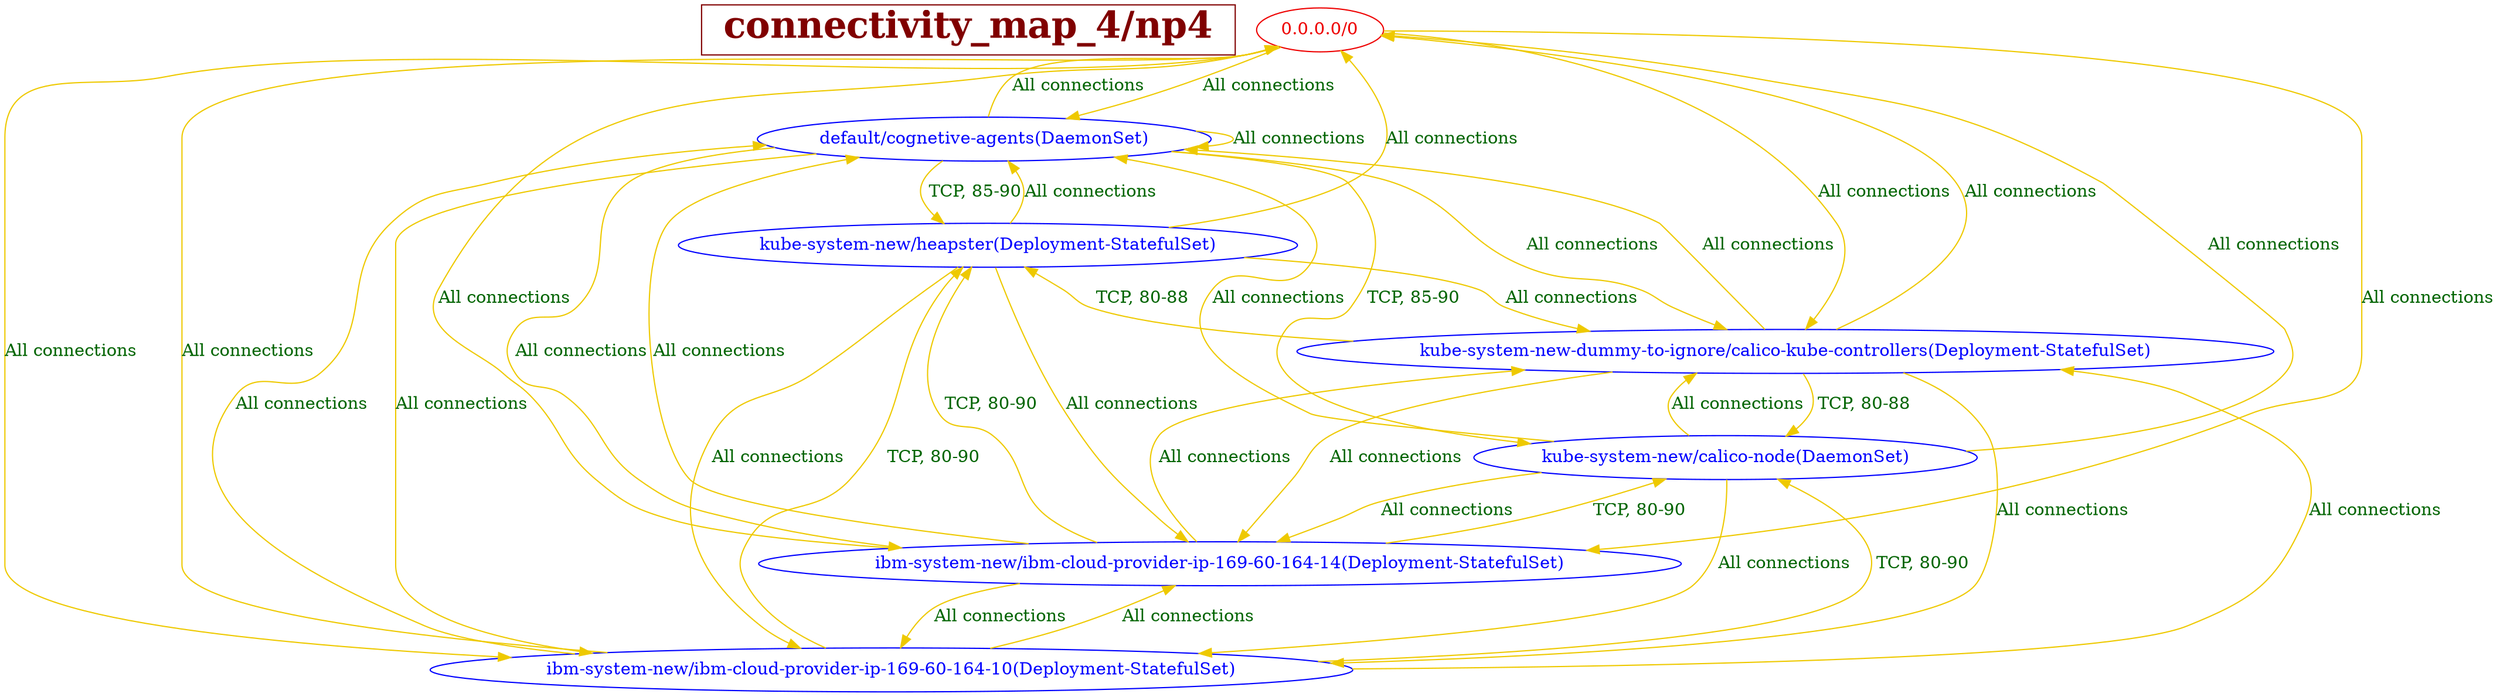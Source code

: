 // The Connectivity Graph of np4
digraph {
	HEADER [shape="box" label=< <B>connectivity_map_4/np4</B> > fontsize=30 color=webmaroon fontcolor=webmaroon];
	"0.0.0.0/0" [label="0.0.0.0/0" color="red2" fontcolor="red2"]
	"default/cognetive-agents(DaemonSet)" [label="default/cognetive-agents(DaemonSet)" color="blue" fontcolor="blue"]
	"ibm-system-new/ibm-cloud-provider-ip-169-60-164-10(Deployment-StatefulSet)" [label="ibm-system-new/ibm-cloud-provider-ip-169-60-164-10(Deployment-StatefulSet)" color="blue" fontcolor="blue"]
	"ibm-system-new/ibm-cloud-provider-ip-169-60-164-14(Deployment-StatefulSet)" [label="ibm-system-new/ibm-cloud-provider-ip-169-60-164-14(Deployment-StatefulSet)" color="blue" fontcolor="blue"]
	"kube-system-new-dummy-to-ignore/calico-kube-controllers(Deployment-StatefulSet)" [label="kube-system-new-dummy-to-ignore/calico-kube-controllers(Deployment-StatefulSet)" color="blue" fontcolor="blue"]
	"kube-system-new/calico-node(DaemonSet)" [label="kube-system-new/calico-node(DaemonSet)" color="blue" fontcolor="blue"]
	"kube-system-new/heapster(Deployment-StatefulSet)" [label="kube-system-new/heapster(Deployment-StatefulSet)" color="blue" fontcolor="blue"]
	"0.0.0.0/0" -> "default/cognetive-agents(DaemonSet)" [label="All connections" color="gold2" fontcolor="darkgreen"]
	"0.0.0.0/0" -> "ibm-system-new/ibm-cloud-provider-ip-169-60-164-10(Deployment-StatefulSet)" [label="All connections" color="gold2" fontcolor="darkgreen"]
	"0.0.0.0/0" -> "ibm-system-new/ibm-cloud-provider-ip-169-60-164-14(Deployment-StatefulSet)" [label="All connections" color="gold2" fontcolor="darkgreen"]
	"0.0.0.0/0" -> "kube-system-new-dummy-to-ignore/calico-kube-controllers(Deployment-StatefulSet)" [label="All connections" color="gold2" fontcolor="darkgreen"]
	"default/cognetive-agents(DaemonSet)" -> "0.0.0.0/0" [label="All connections" color="gold2" fontcolor="darkgreen"]
	"default/cognetive-agents(DaemonSet)" -> "default/cognetive-agents(DaemonSet)" [label="All connections" color="gold2" fontcolor="darkgreen"]
	"default/cognetive-agents(DaemonSet)" -> "ibm-system-new/ibm-cloud-provider-ip-169-60-164-10(Deployment-StatefulSet)" [label="All connections" color="gold2" fontcolor="darkgreen"]
	"default/cognetive-agents(DaemonSet)" -> "ibm-system-new/ibm-cloud-provider-ip-169-60-164-14(Deployment-StatefulSet)" [label="All connections" color="gold2" fontcolor="darkgreen"]
	"default/cognetive-agents(DaemonSet)" -> "kube-system-new-dummy-to-ignore/calico-kube-controllers(Deployment-StatefulSet)" [label="All connections" color="gold2" fontcolor="darkgreen"]
	"default/cognetive-agents(DaemonSet)" -> "kube-system-new/calico-node(DaemonSet)" [label=" TCP, 85-90" color="gold2" fontcolor="darkgreen"]
	"default/cognetive-agents(DaemonSet)" -> "kube-system-new/heapster(Deployment-StatefulSet)" [label=" TCP, 85-90" color="gold2" fontcolor="darkgreen"]
	"ibm-system-new/ibm-cloud-provider-ip-169-60-164-10(Deployment-StatefulSet)" -> "0.0.0.0/0" [label="All connections" color="gold2" fontcolor="darkgreen"]
	"ibm-system-new/ibm-cloud-provider-ip-169-60-164-10(Deployment-StatefulSet)" -> "default/cognetive-agents(DaemonSet)" [label="All connections" color="gold2" fontcolor="darkgreen"]
	"ibm-system-new/ibm-cloud-provider-ip-169-60-164-10(Deployment-StatefulSet)" -> "ibm-system-new/ibm-cloud-provider-ip-169-60-164-14(Deployment-StatefulSet)" [label="All connections" color="gold2" fontcolor="darkgreen"]
	"ibm-system-new/ibm-cloud-provider-ip-169-60-164-10(Deployment-StatefulSet)" -> "kube-system-new-dummy-to-ignore/calico-kube-controllers(Deployment-StatefulSet)" [label="All connections" color="gold2" fontcolor="darkgreen"]
	"ibm-system-new/ibm-cloud-provider-ip-169-60-164-10(Deployment-StatefulSet)" -> "kube-system-new/calico-node(DaemonSet)" [label=" TCP, 80-90" color="gold2" fontcolor="darkgreen"]
	"ibm-system-new/ibm-cloud-provider-ip-169-60-164-10(Deployment-StatefulSet)" -> "kube-system-new/heapster(Deployment-StatefulSet)" [label=" TCP, 80-90" color="gold2" fontcolor="darkgreen"]
	"ibm-system-new/ibm-cloud-provider-ip-169-60-164-14(Deployment-StatefulSet)" -> "0.0.0.0/0" [label="All connections" color="gold2" fontcolor="darkgreen"]
	"ibm-system-new/ibm-cloud-provider-ip-169-60-164-14(Deployment-StatefulSet)" -> "default/cognetive-agents(DaemonSet)" [label="All connections" color="gold2" fontcolor="darkgreen"]
	"ibm-system-new/ibm-cloud-provider-ip-169-60-164-14(Deployment-StatefulSet)" -> "ibm-system-new/ibm-cloud-provider-ip-169-60-164-10(Deployment-StatefulSet)" [label="All connections" color="gold2" fontcolor="darkgreen"]
	"ibm-system-new/ibm-cloud-provider-ip-169-60-164-14(Deployment-StatefulSet)" -> "kube-system-new-dummy-to-ignore/calico-kube-controllers(Deployment-StatefulSet)" [label="All connections" color="gold2" fontcolor="darkgreen"]
	"ibm-system-new/ibm-cloud-provider-ip-169-60-164-14(Deployment-StatefulSet)" -> "kube-system-new/calico-node(DaemonSet)" [label=" TCP, 80-90" color="gold2" fontcolor="darkgreen"]
	"ibm-system-new/ibm-cloud-provider-ip-169-60-164-14(Deployment-StatefulSet)" -> "kube-system-new/heapster(Deployment-StatefulSet)" [label=" TCP, 80-90" color="gold2" fontcolor="darkgreen"]
	"kube-system-new-dummy-to-ignore/calico-kube-controllers(Deployment-StatefulSet)" -> "0.0.0.0/0" [label="All connections" color="gold2" fontcolor="darkgreen"]
	"kube-system-new-dummy-to-ignore/calico-kube-controllers(Deployment-StatefulSet)" -> "default/cognetive-agents(DaemonSet)" [label="All connections" color="gold2" fontcolor="darkgreen"]
	"kube-system-new-dummy-to-ignore/calico-kube-controllers(Deployment-StatefulSet)" -> "ibm-system-new/ibm-cloud-provider-ip-169-60-164-10(Deployment-StatefulSet)" [label="All connections" color="gold2" fontcolor="darkgreen"]
	"kube-system-new-dummy-to-ignore/calico-kube-controllers(Deployment-StatefulSet)" -> "ibm-system-new/ibm-cloud-provider-ip-169-60-164-14(Deployment-StatefulSet)" [label="All connections" color="gold2" fontcolor="darkgreen"]
	"kube-system-new-dummy-to-ignore/calico-kube-controllers(Deployment-StatefulSet)" -> "kube-system-new/calico-node(DaemonSet)" [label=" TCP, 80-88" color="gold2" fontcolor="darkgreen"]
	"kube-system-new-dummy-to-ignore/calico-kube-controllers(Deployment-StatefulSet)" -> "kube-system-new/heapster(Deployment-StatefulSet)" [label=" TCP, 80-88" color="gold2" fontcolor="darkgreen"]
	"kube-system-new/calico-node(DaemonSet)" -> "0.0.0.0/0" [label="All connections" color="gold2" fontcolor="darkgreen"]
	"kube-system-new/calico-node(DaemonSet)" -> "default/cognetive-agents(DaemonSet)" [label="All connections" color="gold2" fontcolor="darkgreen"]
	"kube-system-new/calico-node(DaemonSet)" -> "ibm-system-new/ibm-cloud-provider-ip-169-60-164-10(Deployment-StatefulSet)" [label="All connections" color="gold2" fontcolor="darkgreen"]
	"kube-system-new/calico-node(DaemonSet)" -> "ibm-system-new/ibm-cloud-provider-ip-169-60-164-14(Deployment-StatefulSet)" [label="All connections" color="gold2" fontcolor="darkgreen"]
	"kube-system-new/calico-node(DaemonSet)" -> "kube-system-new-dummy-to-ignore/calico-kube-controllers(Deployment-StatefulSet)" [label="All connections" color="gold2" fontcolor="darkgreen"]
	"kube-system-new/heapster(Deployment-StatefulSet)" -> "0.0.0.0/0" [label="All connections" color="gold2" fontcolor="darkgreen"]
	"kube-system-new/heapster(Deployment-StatefulSet)" -> "default/cognetive-agents(DaemonSet)" [label="All connections" color="gold2" fontcolor="darkgreen"]
	"kube-system-new/heapster(Deployment-StatefulSet)" -> "ibm-system-new/ibm-cloud-provider-ip-169-60-164-10(Deployment-StatefulSet)" [label="All connections" color="gold2" fontcolor="darkgreen"]
	"kube-system-new/heapster(Deployment-StatefulSet)" -> "ibm-system-new/ibm-cloud-provider-ip-169-60-164-14(Deployment-StatefulSet)" [label="All connections" color="gold2" fontcolor="darkgreen"]
	"kube-system-new/heapster(Deployment-StatefulSet)" -> "kube-system-new-dummy-to-ignore/calico-kube-controllers(Deployment-StatefulSet)" [label="All connections" color="gold2" fontcolor="darkgreen"]
}


// The Connectivity Graph of np3
digraph {
	HEADER [shape="box" label=< <B>connectivity_map_4/np3</B> > fontsize=30 color=webmaroon fontcolor=webmaroon];
	"0.0.0.0/0" [label="0.0.0.0/0" color="red2" fontcolor="red2"]
	"default/cognetive-agents(DaemonSet)" [label="default/cognetive-agents(DaemonSet)" color="blue" fontcolor="blue"]
	"ibm-system-new/ibm-cloud-provider-ip-169-60-164-10(Deployment-StatefulSet)" [label="ibm-system-new/ibm-cloud-provider-ip-169-60-164-10(Deployment-StatefulSet)" color="blue" fontcolor="blue"]
	"ibm-system-new/ibm-cloud-provider-ip-169-60-164-14(Deployment-StatefulSet)" [label="ibm-system-new/ibm-cloud-provider-ip-169-60-164-14(Deployment-StatefulSet)" color="blue" fontcolor="blue"]
	"kube-system-new-dummy-to-ignore/calico-kube-controllers(Deployment-StatefulSet)" [label="kube-system-new-dummy-to-ignore/calico-kube-controllers(Deployment-StatefulSet)" color="blue" fontcolor="blue"]
	"kube-system-new/calico-node(DaemonSet)" [label="kube-system-new/calico-node(DaemonSet)" color="blue" fontcolor="blue"]
	"kube-system-new/heapster(Deployment-StatefulSet)" [label="kube-system-new/heapster(Deployment-StatefulSet)" color="blue" fontcolor="blue"]
	"0.0.0.0/0" -> "default/cognetive-agents(DaemonSet)" [label="All connections" color="gold2" fontcolor="darkgreen"]
	"0.0.0.0/0" -> "ibm-system-new/ibm-cloud-provider-ip-169-60-164-10(Deployment-StatefulSet)" [label="All connections" color="gold2" fontcolor="darkgreen"]
	"0.0.0.0/0" -> "ibm-system-new/ibm-cloud-provider-ip-169-60-164-14(Deployment-StatefulSet)" [label="All connections" color="gold2" fontcolor="darkgreen"]
	"0.0.0.0/0" -> "kube-system-new-dummy-to-ignore/calico-kube-controllers(Deployment-StatefulSet)" [label="All connections" color="gold2" fontcolor="darkgreen"]
	"default/cognetive-agents(DaemonSet)" -> "0.0.0.0/0" [label="All connections" color="gold2" fontcolor="darkgreen"]
	"default/cognetive-agents(DaemonSet)" -> "default/cognetive-agents(DaemonSet)" [label="All connections" color="gold2" fontcolor="darkgreen"]
	"default/cognetive-agents(DaemonSet)" -> "ibm-system-new/ibm-cloud-provider-ip-169-60-164-10(Deployment-StatefulSet)" [label="All connections" color="gold2" fontcolor="darkgreen"]
	"default/cognetive-agents(DaemonSet)" -> "ibm-system-new/ibm-cloud-provider-ip-169-60-164-14(Deployment-StatefulSet)" [label="All connections" color="gold2" fontcolor="darkgreen"]
	"default/cognetive-agents(DaemonSet)" -> "kube-system-new-dummy-to-ignore/calico-kube-controllers(Deployment-StatefulSet)" [label="All connections" color="gold2" fontcolor="darkgreen"]
	"default/cognetive-agents(DaemonSet)" -> "kube-system-new/calico-node(DaemonSet)" [label=" TCP, 85-90" color="gold2" fontcolor="darkgreen"]
	"default/cognetive-agents(DaemonSet)" -> "kube-system-new/heapster(Deployment-StatefulSet)" [label=" TCP, 85-90" color="gold2" fontcolor="darkgreen"]
	"ibm-system-new/ibm-cloud-provider-ip-169-60-164-10(Deployment-StatefulSet)" -> "0.0.0.0/0" [label="All connections" color="gold2" fontcolor="darkgreen"]
	"ibm-system-new/ibm-cloud-provider-ip-169-60-164-10(Deployment-StatefulSet)" -> "default/cognetive-agents(DaemonSet)" [label="All connections" color="gold2" fontcolor="darkgreen"]
	"ibm-system-new/ibm-cloud-provider-ip-169-60-164-10(Deployment-StatefulSet)" -> "ibm-system-new/ibm-cloud-provider-ip-169-60-164-14(Deployment-StatefulSet)" [label="All connections" color="gold2" fontcolor="darkgreen"]
	"ibm-system-new/ibm-cloud-provider-ip-169-60-164-10(Deployment-StatefulSet)" -> "kube-system-new-dummy-to-ignore/calico-kube-controllers(Deployment-StatefulSet)" [label="All connections" color="gold2" fontcolor="darkgreen"]
	"ibm-system-new/ibm-cloud-provider-ip-169-60-164-14(Deployment-StatefulSet)" -> "0.0.0.0/0" [label="All connections" color="gold2" fontcolor="darkgreen"]
	"ibm-system-new/ibm-cloud-provider-ip-169-60-164-14(Deployment-StatefulSet)" -> "default/cognetive-agents(DaemonSet)" [label="All connections" color="gold2" fontcolor="darkgreen"]
	"ibm-system-new/ibm-cloud-provider-ip-169-60-164-14(Deployment-StatefulSet)" -> "ibm-system-new/ibm-cloud-provider-ip-169-60-164-10(Deployment-StatefulSet)" [label="All connections" color="gold2" fontcolor="darkgreen"]
	"ibm-system-new/ibm-cloud-provider-ip-169-60-164-14(Deployment-StatefulSet)" -> "kube-system-new-dummy-to-ignore/calico-kube-controllers(Deployment-StatefulSet)" [label="All connections" color="gold2" fontcolor="darkgreen"]
	"kube-system-new-dummy-to-ignore/calico-kube-controllers(Deployment-StatefulSet)" -> "0.0.0.0/0" [label="All connections" color="gold2" fontcolor="darkgreen"]
	"kube-system-new-dummy-to-ignore/calico-kube-controllers(Deployment-StatefulSet)" -> "default/cognetive-agents(DaemonSet)" [label="All connections" color="gold2" fontcolor="darkgreen"]
	"kube-system-new-dummy-to-ignore/calico-kube-controllers(Deployment-StatefulSet)" -> "ibm-system-new/ibm-cloud-provider-ip-169-60-164-10(Deployment-StatefulSet)" [label="All connections" color="gold2" fontcolor="darkgreen"]
	"kube-system-new-dummy-to-ignore/calico-kube-controllers(Deployment-StatefulSet)" -> "ibm-system-new/ibm-cloud-provider-ip-169-60-164-14(Deployment-StatefulSet)" [label="All connections" color="gold2" fontcolor="darkgreen"]
	"kube-system-new/calico-node(DaemonSet)" -> "0.0.0.0/0" [label="All connections" color="gold2" fontcolor="darkgreen"]
	"kube-system-new/calico-node(DaemonSet)" -> "default/cognetive-agents(DaemonSet)" [label="All connections" color="gold2" fontcolor="darkgreen"]
	"kube-system-new/calico-node(DaemonSet)" -> "ibm-system-new/ibm-cloud-provider-ip-169-60-164-10(Deployment-StatefulSet)" [label="All connections" color="gold2" fontcolor="darkgreen"]
	"kube-system-new/calico-node(DaemonSet)" -> "ibm-system-new/ibm-cloud-provider-ip-169-60-164-14(Deployment-StatefulSet)" [label="All connections" color="gold2" fontcolor="darkgreen"]
	"kube-system-new/calico-node(DaemonSet)" -> "kube-system-new-dummy-to-ignore/calico-kube-controllers(Deployment-StatefulSet)" [label="All connections" color="gold2" fontcolor="darkgreen"]
	"kube-system-new/heapster(Deployment-StatefulSet)" -> "0.0.0.0/0" [label="All connections" color="gold2" fontcolor="darkgreen"]
	"kube-system-new/heapster(Deployment-StatefulSet)" -> "default/cognetive-agents(DaemonSet)" [label="All connections" color="gold2" fontcolor="darkgreen"]
	"kube-system-new/heapster(Deployment-StatefulSet)" -> "ibm-system-new/ibm-cloud-provider-ip-169-60-164-10(Deployment-StatefulSet)" [label="All connections" color="gold2" fontcolor="darkgreen"]
	"kube-system-new/heapster(Deployment-StatefulSet)" -> "ibm-system-new/ibm-cloud-provider-ip-169-60-164-14(Deployment-StatefulSet)" [label="All connections" color="gold2" fontcolor="darkgreen"]
	"kube-system-new/heapster(Deployment-StatefulSet)" -> "kube-system-new-dummy-to-ignore/calico-kube-controllers(Deployment-StatefulSet)" [label="All connections" color="gold2" fontcolor="darkgreen"]
}


